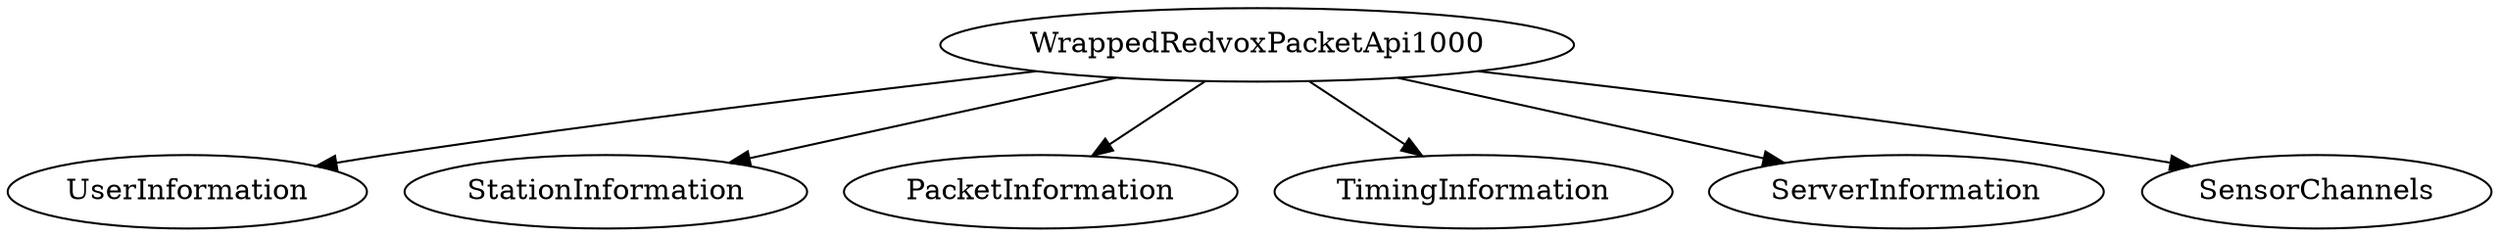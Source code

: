 digraph api_m {
    WrappedRedvoxPacketApi1000;

    WrappedRedvoxPacketApi1000 -> UserInformation;
    WrappedRedvoxPacketApi1000 -> StationInformation;
    WrappedRedvoxPacketApi1000 -> PacketInformation;
    WrappedRedvoxPacketApi1000 -> TimingInformation;
    WrappedRedvoxPacketApi1000 -> ServerInformation;
    WrappedRedvoxPacketApi1000 -> SensorChannels;

}
